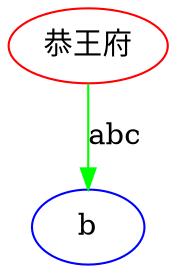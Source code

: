 digraph 2020224143447 {
	a [label="恭王府" color=red fontname=FangSong]
	b [color=blue]
	a -> b [label=abc color=green]
}
